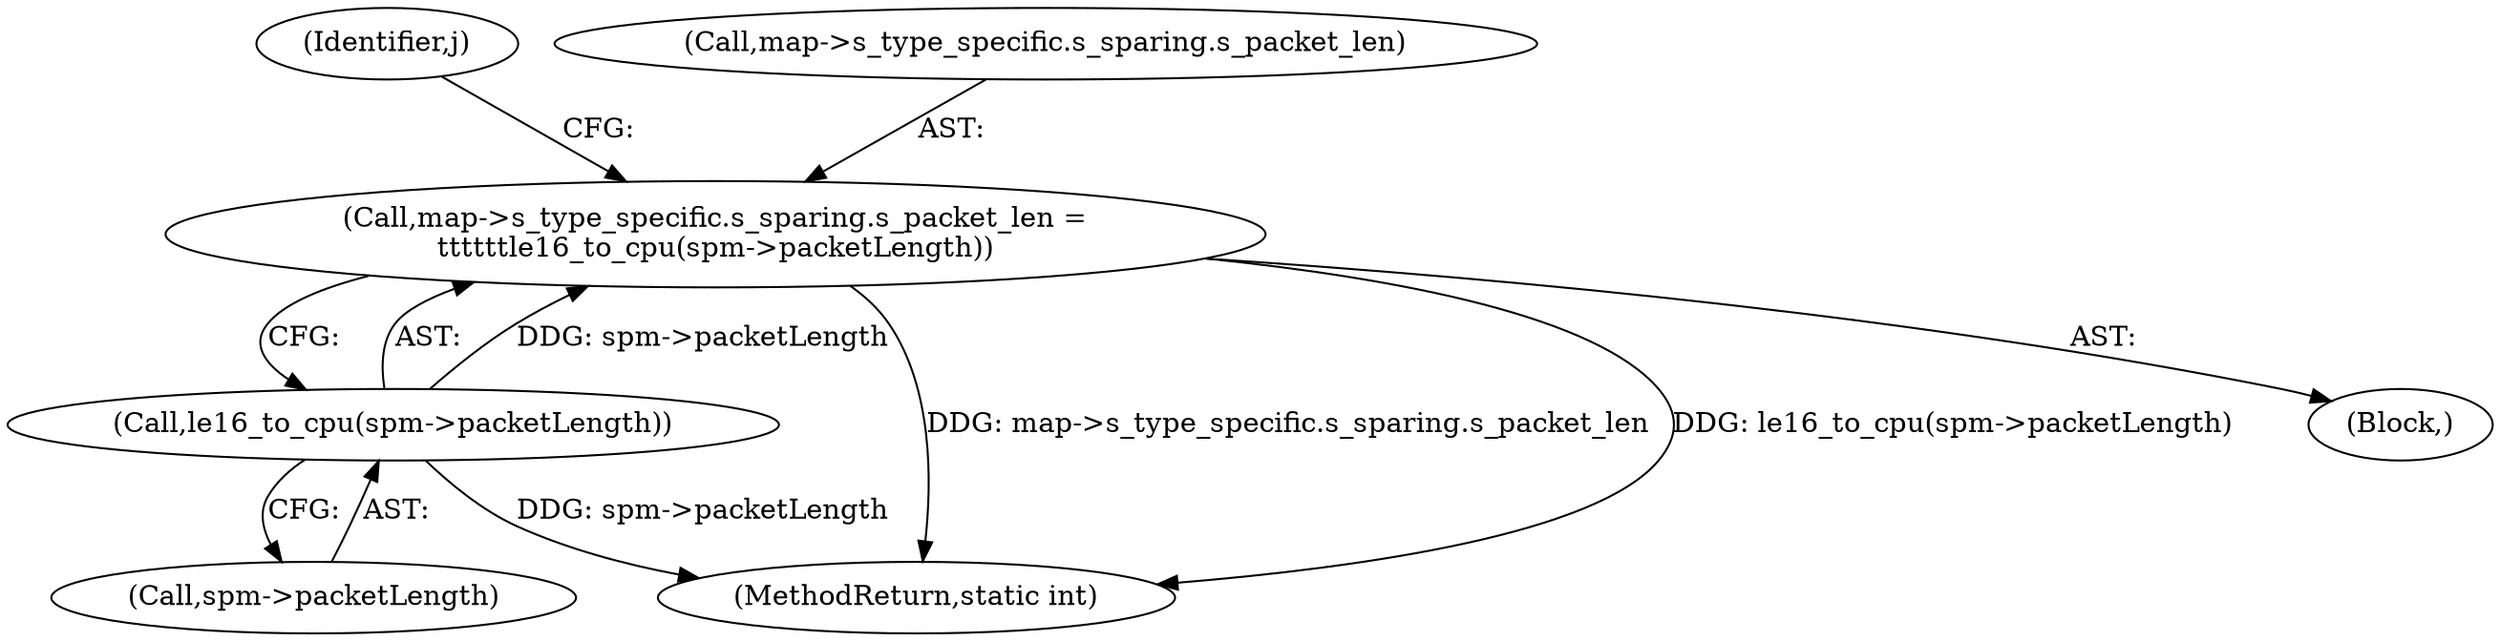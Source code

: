 digraph "0_linux_adee11b2085bee90bd8f4f52123ffb07882d6256@pointer" {
"1000337" [label="(Call,map->s_type_specific.s_sparing.s_packet_len =\n\t\t\t\t\t\tle16_to_cpu(spm->packetLength))"];
"1000345" [label="(Call,le16_to_cpu(spm->packetLength))"];
"1000664" [label="(MethodReturn,static int)"];
"1000345" [label="(Call,le16_to_cpu(spm->packetLength))"];
"1000323" [label="(Block,)"];
"1000346" [label="(Call,spm->packetLength)"];
"1000337" [label="(Call,map->s_type_specific.s_sparing.s_packet_len =\n\t\t\t\t\t\tle16_to_cpu(spm->packetLength))"];
"1000351" [label="(Identifier,j)"];
"1000338" [label="(Call,map->s_type_specific.s_sparing.s_packet_len)"];
"1000337" -> "1000323"  [label="AST: "];
"1000337" -> "1000345"  [label="CFG: "];
"1000338" -> "1000337"  [label="AST: "];
"1000345" -> "1000337"  [label="AST: "];
"1000351" -> "1000337"  [label="CFG: "];
"1000337" -> "1000664"  [label="DDG: map->s_type_specific.s_sparing.s_packet_len"];
"1000337" -> "1000664"  [label="DDG: le16_to_cpu(spm->packetLength)"];
"1000345" -> "1000337"  [label="DDG: spm->packetLength"];
"1000345" -> "1000346"  [label="CFG: "];
"1000346" -> "1000345"  [label="AST: "];
"1000345" -> "1000664"  [label="DDG: spm->packetLength"];
}
